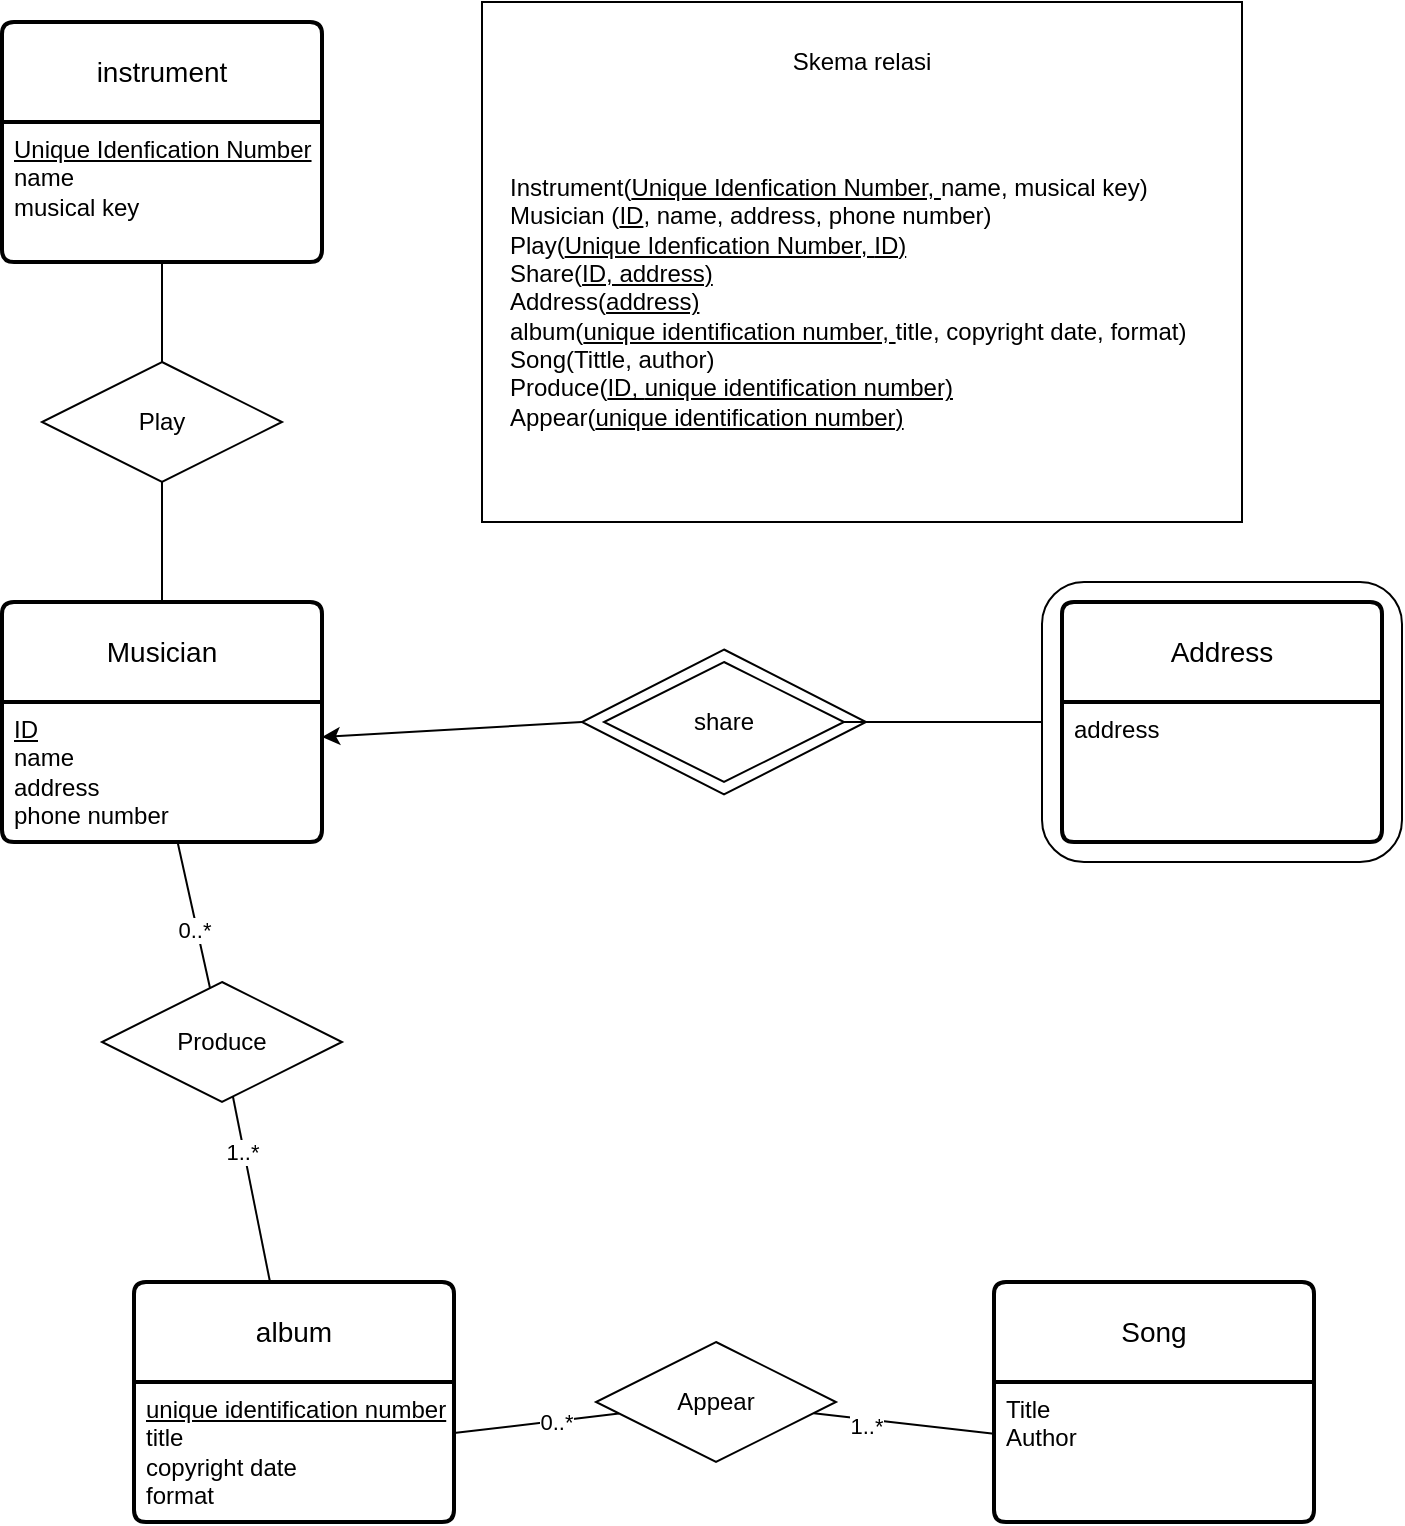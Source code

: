 <mxfile version="21.0.8" type="github">
  <diagram id="R2lEEEUBdFMjLlhIrx00" name="Page-1">
    <mxGraphModel dx="1009" dy="1718" grid="1" gridSize="10" guides="1" tooltips="1" connect="1" arrows="1" fold="1" page="1" pageScale="1" pageWidth="850" pageHeight="1100" math="0" shadow="0" extFonts="Permanent Marker^https://fonts.googleapis.com/css?family=Permanent+Marker">
      <root>
        <mxCell id="0" />
        <mxCell id="1" parent="0" />
        <mxCell id="5KKn86jo3n7bmH8oUXID-1" value="Musician" style="swimlane;childLayout=stackLayout;horizontal=1;startSize=50;horizontalStack=0;rounded=1;fontSize=14;fontStyle=0;strokeWidth=2;resizeParent=0;resizeLast=1;shadow=0;dashed=0;align=center;arcSize=4;whiteSpace=wrap;html=1;" vertex="1" parent="1">
          <mxGeometry x="120" y="190" width="160" height="120" as="geometry" />
        </mxCell>
        <mxCell id="5KKn86jo3n7bmH8oUXID-2" value="&lt;u&gt;ID&lt;br&gt;&lt;/u&gt;name&lt;br&gt;address&lt;br&gt;phone number" style="align=left;strokeColor=none;fillColor=none;spacingLeft=4;fontSize=12;verticalAlign=top;resizable=0;rotatable=0;part=1;html=1;" vertex="1" parent="5KKn86jo3n7bmH8oUXID-1">
          <mxGeometry y="50" width="160" height="70" as="geometry" />
        </mxCell>
        <mxCell id="5KKn86jo3n7bmH8oUXID-5" value="instrument" style="swimlane;childLayout=stackLayout;horizontal=1;startSize=50;horizontalStack=0;rounded=1;fontSize=14;fontStyle=0;strokeWidth=2;resizeParent=0;resizeLast=1;shadow=0;dashed=0;align=center;arcSize=4;whiteSpace=wrap;html=1;" vertex="1" parent="1">
          <mxGeometry x="120" y="-100" width="160" height="120" as="geometry" />
        </mxCell>
        <mxCell id="5KKn86jo3n7bmH8oUXID-6" value="&lt;u&gt;Unique Idenfication Number&lt;br&gt;&lt;/u&gt;name&lt;br&gt;musical key" style="align=left;strokeColor=none;fillColor=none;spacingLeft=4;fontSize=12;verticalAlign=top;resizable=0;rotatable=0;part=1;html=1;" vertex="1" parent="5KKn86jo3n7bmH8oUXID-5">
          <mxGeometry y="50" width="160" height="70" as="geometry" />
        </mxCell>
        <mxCell id="5KKn86jo3n7bmH8oUXID-7" value="album" style="swimlane;childLayout=stackLayout;horizontal=1;startSize=50;horizontalStack=0;rounded=1;fontSize=14;fontStyle=0;strokeWidth=2;resizeParent=0;resizeLast=1;shadow=0;dashed=0;align=center;arcSize=4;whiteSpace=wrap;html=1;" vertex="1" parent="1">
          <mxGeometry x="186" y="530" width="160" height="120" as="geometry" />
        </mxCell>
        <mxCell id="5KKn86jo3n7bmH8oUXID-8" value="&lt;u&gt;unique identification number&lt;br&gt;&lt;/u&gt;title&lt;br&gt;copyright date&lt;br&gt;format" style="align=left;strokeColor=none;fillColor=none;spacingLeft=4;fontSize=12;verticalAlign=top;resizable=0;rotatable=0;part=1;html=1;" vertex="1" parent="5KKn86jo3n7bmH8oUXID-7">
          <mxGeometry y="50" width="160" height="70" as="geometry" />
        </mxCell>
        <mxCell id="5KKn86jo3n7bmH8oUXID-9" value="Song" style="swimlane;childLayout=stackLayout;horizontal=1;startSize=50;horizontalStack=0;rounded=1;fontSize=14;fontStyle=0;strokeWidth=2;resizeParent=0;resizeLast=1;shadow=0;dashed=0;align=center;arcSize=4;whiteSpace=wrap;html=1;" vertex="1" parent="1">
          <mxGeometry x="616" y="530" width="160" height="120" as="geometry" />
        </mxCell>
        <mxCell id="5KKn86jo3n7bmH8oUXID-10" value="Title&lt;br&gt;Author" style="align=left;strokeColor=none;fillColor=none;spacingLeft=4;fontSize=12;verticalAlign=top;resizable=0;rotatable=0;part=1;html=1;" vertex="1" parent="5KKn86jo3n7bmH8oUXID-9">
          <mxGeometry y="50" width="160" height="70" as="geometry" />
        </mxCell>
        <mxCell id="5KKn86jo3n7bmH8oUXID-17" value="" style="group" vertex="1" connectable="0" parent="1">
          <mxGeometry x="640" y="180" width="180" height="140" as="geometry" />
        </mxCell>
        <mxCell id="5KKn86jo3n7bmH8oUXID-16" value="" style="rounded=1;whiteSpace=wrap;html=1;" vertex="1" parent="5KKn86jo3n7bmH8oUXID-17">
          <mxGeometry width="180" height="140" as="geometry" />
        </mxCell>
        <mxCell id="5KKn86jo3n7bmH8oUXID-13" value="Address" style="swimlane;childLayout=stackLayout;horizontal=1;startSize=50;horizontalStack=0;rounded=1;fontSize=14;fontStyle=0;strokeWidth=2;resizeParent=0;resizeLast=1;shadow=0;dashed=0;align=center;arcSize=4;whiteSpace=wrap;html=1;" vertex="1" parent="5KKn86jo3n7bmH8oUXID-17">
          <mxGeometry x="10" y="10" width="160" height="120" as="geometry" />
        </mxCell>
        <mxCell id="5KKn86jo3n7bmH8oUXID-14" value="address" style="align=left;strokeColor=none;fillColor=none;spacingLeft=4;fontSize=12;verticalAlign=top;resizable=0;rotatable=0;part=1;html=1;" vertex="1" parent="5KKn86jo3n7bmH8oUXID-13">
          <mxGeometry y="50" width="160" height="70" as="geometry" />
        </mxCell>
        <mxCell id="5KKn86jo3n7bmH8oUXID-15" value="" style="whiteSpace=wrap;html=1;fontSize=14;fontStyle=0;startSize=50;rounded=1;strokeWidth=2;shadow=0;dashed=0;arcSize=4;" vertex="1" parent="5KKn86jo3n7bmH8oUXID-13">
          <mxGeometry y="120" width="160" as="geometry" />
        </mxCell>
        <mxCell id="5KKn86jo3n7bmH8oUXID-20" value="" style="group" vertex="1" connectable="0" parent="1">
          <mxGeometry x="410" y="213.75" width="142" height="72.5" as="geometry" />
        </mxCell>
        <mxCell id="5KKn86jo3n7bmH8oUXID-19" value="" style="shape=rhombus;perimeter=rhombusPerimeter;whiteSpace=wrap;html=1;align=center;" vertex="1" parent="5KKn86jo3n7bmH8oUXID-20">
          <mxGeometry width="142" height="72.5" as="geometry" />
        </mxCell>
        <mxCell id="5KKn86jo3n7bmH8oUXID-18" value="share" style="shape=rhombus;perimeter=rhombusPerimeter;whiteSpace=wrap;html=1;align=center;" vertex="1" parent="5KKn86jo3n7bmH8oUXID-20">
          <mxGeometry x="11" y="6.25" width="120" height="60" as="geometry" />
        </mxCell>
        <mxCell id="5KKn86jo3n7bmH8oUXID-21" style="rounded=0;orthogonalLoop=1;jettySize=auto;html=1;entryX=1;entryY=0.25;entryDx=0;entryDy=0;" edge="1" parent="1" target="5KKn86jo3n7bmH8oUXID-2">
          <mxGeometry relative="1" as="geometry">
            <mxPoint x="410" y="250" as="sourcePoint" />
          </mxGeometry>
        </mxCell>
        <mxCell id="5KKn86jo3n7bmH8oUXID-22" style="rounded=0;orthogonalLoop=1;jettySize=auto;html=1;entryX=0;entryY=0.5;entryDx=0;entryDy=0;startArrow=none;startFill=0;endArrow=none;endFill=0;" edge="1" parent="1" source="5KKn86jo3n7bmH8oUXID-18" target="5KKn86jo3n7bmH8oUXID-16">
          <mxGeometry relative="1" as="geometry" />
        </mxCell>
        <mxCell id="5KKn86jo3n7bmH8oUXID-24" value="" style="edgeStyle=orthogonalEdgeStyle;rounded=0;orthogonalLoop=1;jettySize=auto;html=1;endArrow=none;endFill=0;" edge="1" parent="1" source="5KKn86jo3n7bmH8oUXID-23" target="5KKn86jo3n7bmH8oUXID-6">
          <mxGeometry relative="1" as="geometry" />
        </mxCell>
        <mxCell id="5KKn86jo3n7bmH8oUXID-25" value="" style="edgeStyle=orthogonalEdgeStyle;rounded=0;orthogonalLoop=1;jettySize=auto;html=1;endArrow=none;endFill=0;" edge="1" parent="1" source="5KKn86jo3n7bmH8oUXID-23">
          <mxGeometry relative="1" as="geometry">
            <mxPoint x="200" y="190" as="targetPoint" />
          </mxGeometry>
        </mxCell>
        <mxCell id="5KKn86jo3n7bmH8oUXID-23" value="Play" style="shape=rhombus;perimeter=rhombusPerimeter;whiteSpace=wrap;html=1;align=center;" vertex="1" parent="1">
          <mxGeometry x="140" y="70" width="120" height="60" as="geometry" />
        </mxCell>
        <mxCell id="5KKn86jo3n7bmH8oUXID-29" value="" style="rounded=0;orthogonalLoop=1;jettySize=auto;html=1;endArrow=none;endFill=0;" edge="1" parent="1" source="5KKn86jo3n7bmH8oUXID-28" target="5KKn86jo3n7bmH8oUXID-8">
          <mxGeometry relative="1" as="geometry" />
        </mxCell>
        <mxCell id="5KKn86jo3n7bmH8oUXID-33" value="0..*" style="edgeLabel;html=1;align=center;verticalAlign=middle;resizable=0;points=[];" vertex="1" connectable="0" parent="5KKn86jo3n7bmH8oUXID-29">
          <mxGeometry x="-0.228" relative="1" as="geometry">
            <mxPoint as="offset" />
          </mxGeometry>
        </mxCell>
        <mxCell id="5KKn86jo3n7bmH8oUXID-30" value="" style="rounded=0;orthogonalLoop=1;jettySize=auto;html=1;endArrow=none;endFill=0;" edge="1" parent="1" source="5KKn86jo3n7bmH8oUXID-28" target="5KKn86jo3n7bmH8oUXID-10">
          <mxGeometry relative="1" as="geometry" />
        </mxCell>
        <mxCell id="5KKn86jo3n7bmH8oUXID-32" value="1..*" style="edgeLabel;html=1;align=center;verticalAlign=middle;resizable=0;points=[];" vertex="1" connectable="0" parent="5KKn86jo3n7bmH8oUXID-30">
          <mxGeometry x="-0.413" y="-3" relative="1" as="geometry">
            <mxPoint as="offset" />
          </mxGeometry>
        </mxCell>
        <mxCell id="5KKn86jo3n7bmH8oUXID-28" value="Appear" style="shape=rhombus;perimeter=rhombusPerimeter;whiteSpace=wrap;html=1;align=center;" vertex="1" parent="1">
          <mxGeometry x="417" y="560" width="120" height="60" as="geometry" />
        </mxCell>
        <mxCell id="5KKn86jo3n7bmH8oUXID-35" value="" style="rounded=0;orthogonalLoop=1;jettySize=auto;html=1;endArrow=none;endFill=0;" edge="1" parent="1" source="5KKn86jo3n7bmH8oUXID-34" target="5KKn86jo3n7bmH8oUXID-2">
          <mxGeometry relative="1" as="geometry" />
        </mxCell>
        <mxCell id="5KKn86jo3n7bmH8oUXID-38" value="0..*" style="edgeLabel;html=1;align=center;verticalAlign=middle;resizable=0;points=[];" vertex="1" connectable="0" parent="5KKn86jo3n7bmH8oUXID-35">
          <mxGeometry x="-0.203" y="2" relative="1" as="geometry">
            <mxPoint as="offset" />
          </mxGeometry>
        </mxCell>
        <mxCell id="5KKn86jo3n7bmH8oUXID-36" style="rounded=0;orthogonalLoop=1;jettySize=auto;html=1;endArrow=none;endFill=0;" edge="1" parent="1" source="5KKn86jo3n7bmH8oUXID-34" target="5KKn86jo3n7bmH8oUXID-7">
          <mxGeometry relative="1" as="geometry" />
        </mxCell>
        <mxCell id="5KKn86jo3n7bmH8oUXID-37" value="1..*" style="edgeLabel;html=1;align=center;verticalAlign=middle;resizable=0;points=[];" vertex="1" connectable="0" parent="5KKn86jo3n7bmH8oUXID-36">
          <mxGeometry x="-0.414" y="-1" relative="1" as="geometry">
            <mxPoint as="offset" />
          </mxGeometry>
        </mxCell>
        <mxCell id="5KKn86jo3n7bmH8oUXID-34" value="Produce" style="shape=rhombus;perimeter=rhombusPerimeter;whiteSpace=wrap;html=1;align=center;" vertex="1" parent="1">
          <mxGeometry x="170" y="380" width="120" height="60" as="geometry" />
        </mxCell>
        <mxCell id="5KKn86jo3n7bmH8oUXID-39" value="" style="rounded=0;whiteSpace=wrap;html=1;" vertex="1" parent="1">
          <mxGeometry x="360" y="-110" width="380" height="260" as="geometry" />
        </mxCell>
        <mxCell id="5KKn86jo3n7bmH8oUXID-40" value="Skema relasi" style="text;html=1;strokeColor=none;fillColor=none;align=center;verticalAlign=middle;whiteSpace=wrap;rounded=0;" vertex="1" parent="1">
          <mxGeometry x="370" y="-100" width="360" height="40" as="geometry" />
        </mxCell>
        <mxCell id="5KKn86jo3n7bmH8oUXID-41" value="Instrument(&lt;u style=&quot;border-color: var(--border-color);&quot;&gt;Unique Idenfication Number,&amp;nbsp;&lt;/u&gt;name,&amp;nbsp;musical key)&lt;br&gt;Musician (&lt;u style=&quot;border-color: var(--border-color);&quot;&gt;ID&lt;/u&gt;, name, address,&amp;nbsp;phone number)&lt;br&gt;Play(&lt;u style=&quot;border-color: var(--border-color);&quot;&gt;Unique Idenfication Number,&amp;nbsp;&lt;/u&gt;&lt;u style=&quot;border-color: var(--border-color);&quot;&gt;ID)&lt;br&gt;&lt;/u&gt;Share(&lt;span style=&quot;border-color: var(--border-color);&quot;&gt;&lt;u&gt;ID,&amp;nbsp;address)&lt;/u&gt;&lt;br&gt;Address(&lt;u&gt;address)&lt;br&gt;&lt;/u&gt;album(&lt;u style=&quot;border-color: var(--border-color);&quot;&gt;unique identification number,&amp;nbsp;&lt;/u&gt;title,&amp;nbsp;&lt;span style=&quot;&quot;&gt;copyright date,&amp;nbsp;&lt;/span&gt;&lt;span style=&quot;&quot;&gt;format)&lt;br&gt;&lt;/span&gt;Song(Tittle, author)&lt;br&gt;Produce(&lt;u&gt;ID,&amp;nbsp;&lt;/u&gt;&lt;u style=&quot;border-color: var(--border-color);&quot;&gt;unique identification number)&lt;br&gt;&lt;/u&gt;Appear(&lt;u style=&quot;border-color: var(--border-color);&quot;&gt;unique identification number)&lt;/u&gt;&lt;br style=&quot;border-color: var(--border-color);&quot;&gt;&lt;/span&gt;" style="text;html=1;strokeColor=none;fillColor=none;align=left;verticalAlign=middle;whiteSpace=wrap;rounded=0;" vertex="1" parent="1">
          <mxGeometry x="372" y="-50" width="360" height="180" as="geometry" />
        </mxCell>
      </root>
    </mxGraphModel>
  </diagram>
</mxfile>
